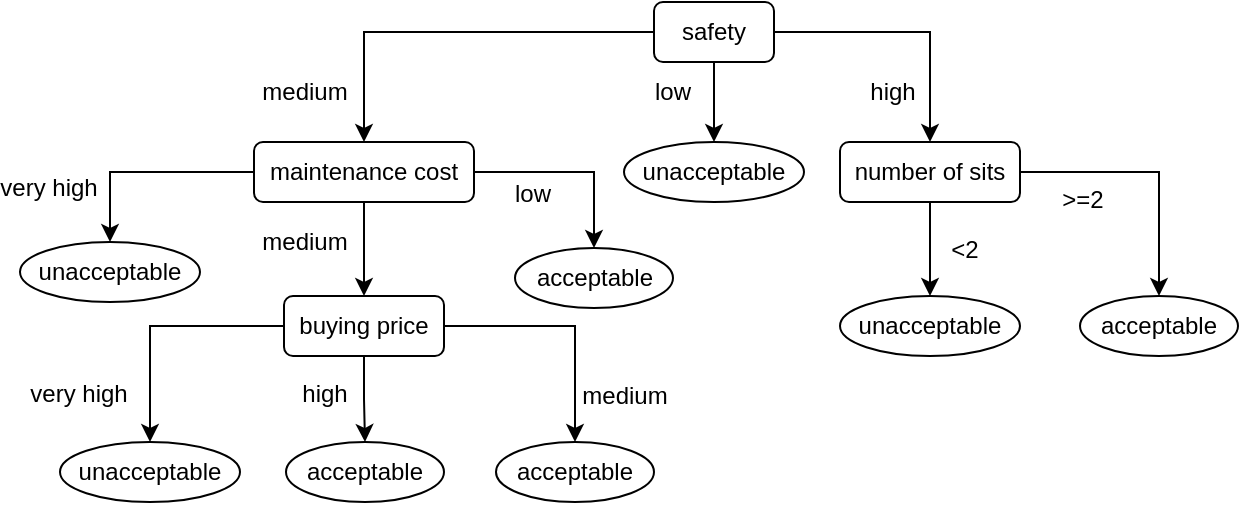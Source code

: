 <mxfile version="24.7.17">
  <diagram name="Page-1" id="Bqq3ml6rKQz_wR7xgZxC">
    <mxGraphModel dx="778" dy="499" grid="1" gridSize="10" guides="1" tooltips="1" connect="1" arrows="1" fold="1" page="1" pageScale="1" pageWidth="827" pageHeight="1169" math="0" shadow="0">
      <root>
        <mxCell id="0" />
        <mxCell id="1" parent="0" />
        <mxCell id="wGU1YgHN29yls6QpEFfc-7" style="edgeStyle=orthogonalEdgeStyle;rounded=0;orthogonalLoop=1;jettySize=auto;html=1;entryX=0.5;entryY=0;entryDx=0;entryDy=0;" parent="1" source="wGU1YgHN29yls6QpEFfc-1" target="wGU1YgHN29yls6QpEFfc-2" edge="1">
          <mxGeometry relative="1" as="geometry" />
        </mxCell>
        <mxCell id="wGU1YgHN29yls6QpEFfc-9" value="medium" style="edgeLabel;html=1;align=center;verticalAlign=middle;resizable=0;points=[];fontSize=12;" parent="wGU1YgHN29yls6QpEFfc-7" vertex="1" connectable="0">
          <mxGeometry x="-0.3" y="4" relative="1" as="geometry">
            <mxPoint x="-105" y="26" as="offset" />
          </mxGeometry>
        </mxCell>
        <mxCell id="wGU1YgHN29yls6QpEFfc-8" style="edgeStyle=orthogonalEdgeStyle;rounded=0;orthogonalLoop=1;jettySize=auto;html=1;entryX=0.5;entryY=0;entryDx=0;entryDy=0;" parent="1" source="wGU1YgHN29yls6QpEFfc-1" target="wGU1YgHN29yls6QpEFfc-3" edge="1">
          <mxGeometry relative="1" as="geometry" />
        </mxCell>
        <mxCell id="wGU1YgHN29yls6QpEFfc-12" style="edgeStyle=orthogonalEdgeStyle;rounded=0;orthogonalLoop=1;jettySize=auto;html=1;entryX=0.5;entryY=0;entryDx=0;entryDy=0;" parent="1" source="wGU1YgHN29yls6QpEFfc-1" target="wGU1YgHN29yls6QpEFfc-5" edge="1">
          <mxGeometry relative="1" as="geometry" />
        </mxCell>
        <mxCell id="wGU1YgHN29yls6QpEFfc-1" value="s&lt;span style=&quot;background-color: initial;&quot;&gt;afety&lt;/span&gt;" style="rounded=1;whiteSpace=wrap;html=1;" parent="1" vertex="1">
          <mxGeometry x="337" y="50" width="60" height="30" as="geometry" />
        </mxCell>
        <mxCell id="wGU1YgHN29yls6QpEFfc-17" style="edgeStyle=orthogonalEdgeStyle;rounded=0;orthogonalLoop=1;jettySize=auto;html=1;exitX=0;exitY=0.5;exitDx=0;exitDy=0;entryX=0.5;entryY=0;entryDx=0;entryDy=0;" parent="1" source="wGU1YgHN29yls6QpEFfc-2" target="wGU1YgHN29yls6QpEFfc-16" edge="1">
          <mxGeometry relative="1" as="geometry" />
        </mxCell>
        <mxCell id="wGU1YgHN29yls6QpEFfc-19" style="edgeStyle=orthogonalEdgeStyle;rounded=0;orthogonalLoop=1;jettySize=auto;html=1;" parent="1" source="wGU1YgHN29yls6QpEFfc-2" target="wGU1YgHN29yls6QpEFfc-18" edge="1">
          <mxGeometry relative="1" as="geometry" />
        </mxCell>
        <mxCell id="wGU1YgHN29yls6QpEFfc-30" style="edgeStyle=orthogonalEdgeStyle;rounded=0;orthogonalLoop=1;jettySize=auto;html=1;exitX=1;exitY=0.5;exitDx=0;exitDy=0;entryX=0.5;entryY=0;entryDx=0;entryDy=0;" parent="1" source="wGU1YgHN29yls6QpEFfc-2" target="wGU1YgHN29yls6QpEFfc-28" edge="1">
          <mxGeometry relative="1" as="geometry">
            <mxPoint x="300" y="160" as="targetPoint" />
          </mxGeometry>
        </mxCell>
        <mxCell id="wGU1YgHN29yls6QpEFfc-2" value="m&lt;span style=&quot;background-color: initial;&quot;&gt;aintenance cost&lt;/span&gt;" style="rounded=1;whiteSpace=wrap;html=1;" parent="1" vertex="1">
          <mxGeometry x="137" y="120" width="110" height="30" as="geometry" />
        </mxCell>
        <mxCell id="wGU1YgHN29yls6QpEFfc-36" style="edgeStyle=orthogonalEdgeStyle;rounded=0;orthogonalLoop=1;jettySize=auto;html=1;entryX=0.5;entryY=0;entryDx=0;entryDy=0;" parent="1" source="wGU1YgHN29yls6QpEFfc-3" target="wGU1YgHN29yls6QpEFfc-35" edge="1">
          <mxGeometry relative="1" as="geometry" />
        </mxCell>
        <mxCell id="wGU1YgHN29yls6QpEFfc-37" style="edgeStyle=orthogonalEdgeStyle;rounded=0;orthogonalLoop=1;jettySize=auto;html=1;exitX=1;exitY=0.5;exitDx=0;exitDy=0;entryX=0.5;entryY=0;entryDx=0;entryDy=0;" parent="1" source="wGU1YgHN29yls6QpEFfc-3" target="wGU1YgHN29yls6QpEFfc-33" edge="1">
          <mxGeometry relative="1" as="geometry" />
        </mxCell>
        <mxCell id="wGU1YgHN29yls6QpEFfc-3" value="number of sits" style="rounded=1;whiteSpace=wrap;html=1;" parent="1" vertex="1">
          <mxGeometry x="430" y="120" width="90" height="30" as="geometry" />
        </mxCell>
        <mxCell id="wGU1YgHN29yls6QpEFfc-5" value="unacceptable" style="ellipse;whiteSpace=wrap;html=1;" parent="1" vertex="1">
          <mxGeometry x="322" y="120" width="90" height="30" as="geometry" />
        </mxCell>
        <mxCell id="wGU1YgHN29yls6QpEFfc-14" value="low" style="edgeLabel;html=1;align=center;verticalAlign=middle;resizable=0;points=[];fontSize=12;" parent="1" vertex="1" connectable="0">
          <mxGeometry x="290" y="90" as="geometry">
            <mxPoint x="56" y="5" as="offset" />
          </mxGeometry>
        </mxCell>
        <mxCell id="wGU1YgHN29yls6QpEFfc-15" value="high" style="edgeLabel;html=1;align=center;verticalAlign=middle;resizable=0;points=[];fontSize=12;" parent="1" vertex="1" connectable="0">
          <mxGeometry x="456" y="95" as="geometry" />
        </mxCell>
        <mxCell id="wGU1YgHN29yls6QpEFfc-16" value="unacceptable" style="ellipse;whiteSpace=wrap;html=1;" parent="1" vertex="1">
          <mxGeometry x="20" y="170" width="90" height="30" as="geometry" />
        </mxCell>
        <mxCell id="wGU1YgHN29yls6QpEFfc-22" style="edgeStyle=orthogonalEdgeStyle;rounded=0;orthogonalLoop=1;jettySize=auto;html=1;entryX=0.5;entryY=0;entryDx=0;entryDy=0;" parent="1" source="wGU1YgHN29yls6QpEFfc-18" target="wGU1YgHN29yls6QpEFfc-21" edge="1">
          <mxGeometry relative="1" as="geometry" />
        </mxCell>
        <mxCell id="wGU1YgHN29yls6QpEFfc-23" style="edgeStyle=orthogonalEdgeStyle;rounded=0;orthogonalLoop=1;jettySize=auto;html=1;entryX=0.5;entryY=0;entryDx=0;entryDy=0;" parent="1" source="wGU1YgHN29yls6QpEFfc-18" target="wGU1YgHN29yls6QpEFfc-20" edge="1">
          <mxGeometry relative="1" as="geometry" />
        </mxCell>
        <mxCell id="wGU1YgHN29yls6QpEFfc-25" style="edgeStyle=orthogonalEdgeStyle;rounded=0;orthogonalLoop=1;jettySize=auto;html=1;entryX=0.5;entryY=0;entryDx=0;entryDy=0;" parent="1" source="wGU1YgHN29yls6QpEFfc-18" target="wGU1YgHN29yls6QpEFfc-24" edge="1">
          <mxGeometry relative="1" as="geometry" />
        </mxCell>
        <mxCell id="wGU1YgHN29yls6QpEFfc-18" value="buying price" style="rounded=1;whiteSpace=wrap;html=1;" parent="1" vertex="1">
          <mxGeometry x="152" y="197" width="80" height="30" as="geometry" />
        </mxCell>
        <mxCell id="wGU1YgHN29yls6QpEFfc-20" value="unacceptable" style="ellipse;whiteSpace=wrap;html=1;" parent="1" vertex="1">
          <mxGeometry x="40" y="270" width="90" height="30" as="geometry" />
        </mxCell>
        <mxCell id="wGU1YgHN29yls6QpEFfc-21" value="acceptable" style="ellipse;whiteSpace=wrap;html=1;" parent="1" vertex="1">
          <mxGeometry x="153" y="270" width="79" height="30" as="geometry" />
        </mxCell>
        <mxCell id="wGU1YgHN29yls6QpEFfc-24" value="acceptable" style="ellipse;whiteSpace=wrap;html=1;" parent="1" vertex="1">
          <mxGeometry x="258" y="270" width="79" height="30" as="geometry" />
        </mxCell>
        <mxCell id="wGU1YgHN29yls6QpEFfc-26" value="very high" style="edgeLabel;html=1;align=center;verticalAlign=middle;resizable=0;points=[];fontSize=12;" parent="1" vertex="1" connectable="0">
          <mxGeometry x="65" y="157" as="geometry">
            <mxPoint x="-31" y="-14" as="offset" />
          </mxGeometry>
        </mxCell>
        <mxCell id="wGU1YgHN29yls6QpEFfc-27" value="medium" style="edgeLabel;html=1;align=center;verticalAlign=middle;resizable=0;points=[];fontSize=12;" parent="1" vertex="1" connectable="0">
          <mxGeometry x="162" y="170" as="geometry" />
        </mxCell>
        <mxCell id="wGU1YgHN29yls6QpEFfc-28" value="acceptable" style="ellipse;whiteSpace=wrap;html=1;" parent="1" vertex="1">
          <mxGeometry x="267.5" y="173" width="79" height="30" as="geometry" />
        </mxCell>
        <mxCell id="wGU1YgHN29yls6QpEFfc-29" style="edgeStyle=orthogonalEdgeStyle;rounded=0;orthogonalLoop=1;jettySize=auto;html=1;exitX=0.5;exitY=1;exitDx=0;exitDy=0;" parent="1" source="wGU1YgHN29yls6QpEFfc-3" target="wGU1YgHN29yls6QpEFfc-3" edge="1">
          <mxGeometry relative="1" as="geometry" />
        </mxCell>
        <mxCell id="wGU1YgHN29yls6QpEFfc-33" value="acceptable" style="ellipse;whiteSpace=wrap;html=1;" parent="1" vertex="1">
          <mxGeometry x="550" y="197" width="79" height="30" as="geometry" />
        </mxCell>
        <mxCell id="wGU1YgHN29yls6QpEFfc-35" value="unacceptable" style="ellipse;whiteSpace=wrap;html=1;" parent="1" vertex="1">
          <mxGeometry x="430" y="197" width="90" height="30" as="geometry" />
        </mxCell>
        <mxCell id="wGU1YgHN29yls6QpEFfc-38" value="&amp;lt;2" style="edgeLabel;html=1;align=center;verticalAlign=middle;resizable=0;points=[];fontSize=12;" parent="1" vertex="1" connectable="0">
          <mxGeometry x="495" y="170" as="geometry">
            <mxPoint x="-3" y="4" as="offset" />
          </mxGeometry>
        </mxCell>
        <mxCell id="wGU1YgHN29yls6QpEFfc-39" value="&amp;gt;=2" style="edgeLabel;html=1;align=center;verticalAlign=middle;resizable=0;points=[];fontSize=12;" parent="1" vertex="1" connectable="0">
          <mxGeometry x="493" y="152" as="geometry">
            <mxPoint x="58" y="-3" as="offset" />
          </mxGeometry>
        </mxCell>
        <mxCell id="wGU1YgHN29yls6QpEFfc-40" value="low" style="edgeLabel;html=1;align=center;verticalAlign=middle;resizable=0;points=[];fontSize=12;" parent="1" vertex="1" connectable="0">
          <mxGeometry x="220" y="141" as="geometry">
            <mxPoint x="56" y="5" as="offset" />
          </mxGeometry>
        </mxCell>
        <mxCell id="wGU1YgHN29yls6QpEFfc-41" value="very high" style="edgeLabel;html=1;align=center;verticalAlign=middle;resizable=0;points=[];fontSize=12;" parent="1" vertex="1" connectable="0">
          <mxGeometry x="80" y="260" as="geometry">
            <mxPoint x="-31" y="-14" as="offset" />
          </mxGeometry>
        </mxCell>
        <mxCell id="wGU1YgHN29yls6QpEFfc-42" value="high" style="edgeLabel;html=1;align=center;verticalAlign=middle;resizable=0;points=[];fontSize=12;" parent="1" vertex="1" connectable="0">
          <mxGeometry x="203" y="260" as="geometry">
            <mxPoint x="-31" y="-14" as="offset" />
          </mxGeometry>
        </mxCell>
        <mxCell id="wGU1YgHN29yls6QpEFfc-43" value="medium" style="edgeLabel;html=1;align=center;verticalAlign=middle;resizable=0;points=[];fontSize=12;" parent="1" vertex="1" connectable="0">
          <mxGeometry x="322" y="247" as="geometry" />
        </mxCell>
      </root>
    </mxGraphModel>
  </diagram>
</mxfile>

